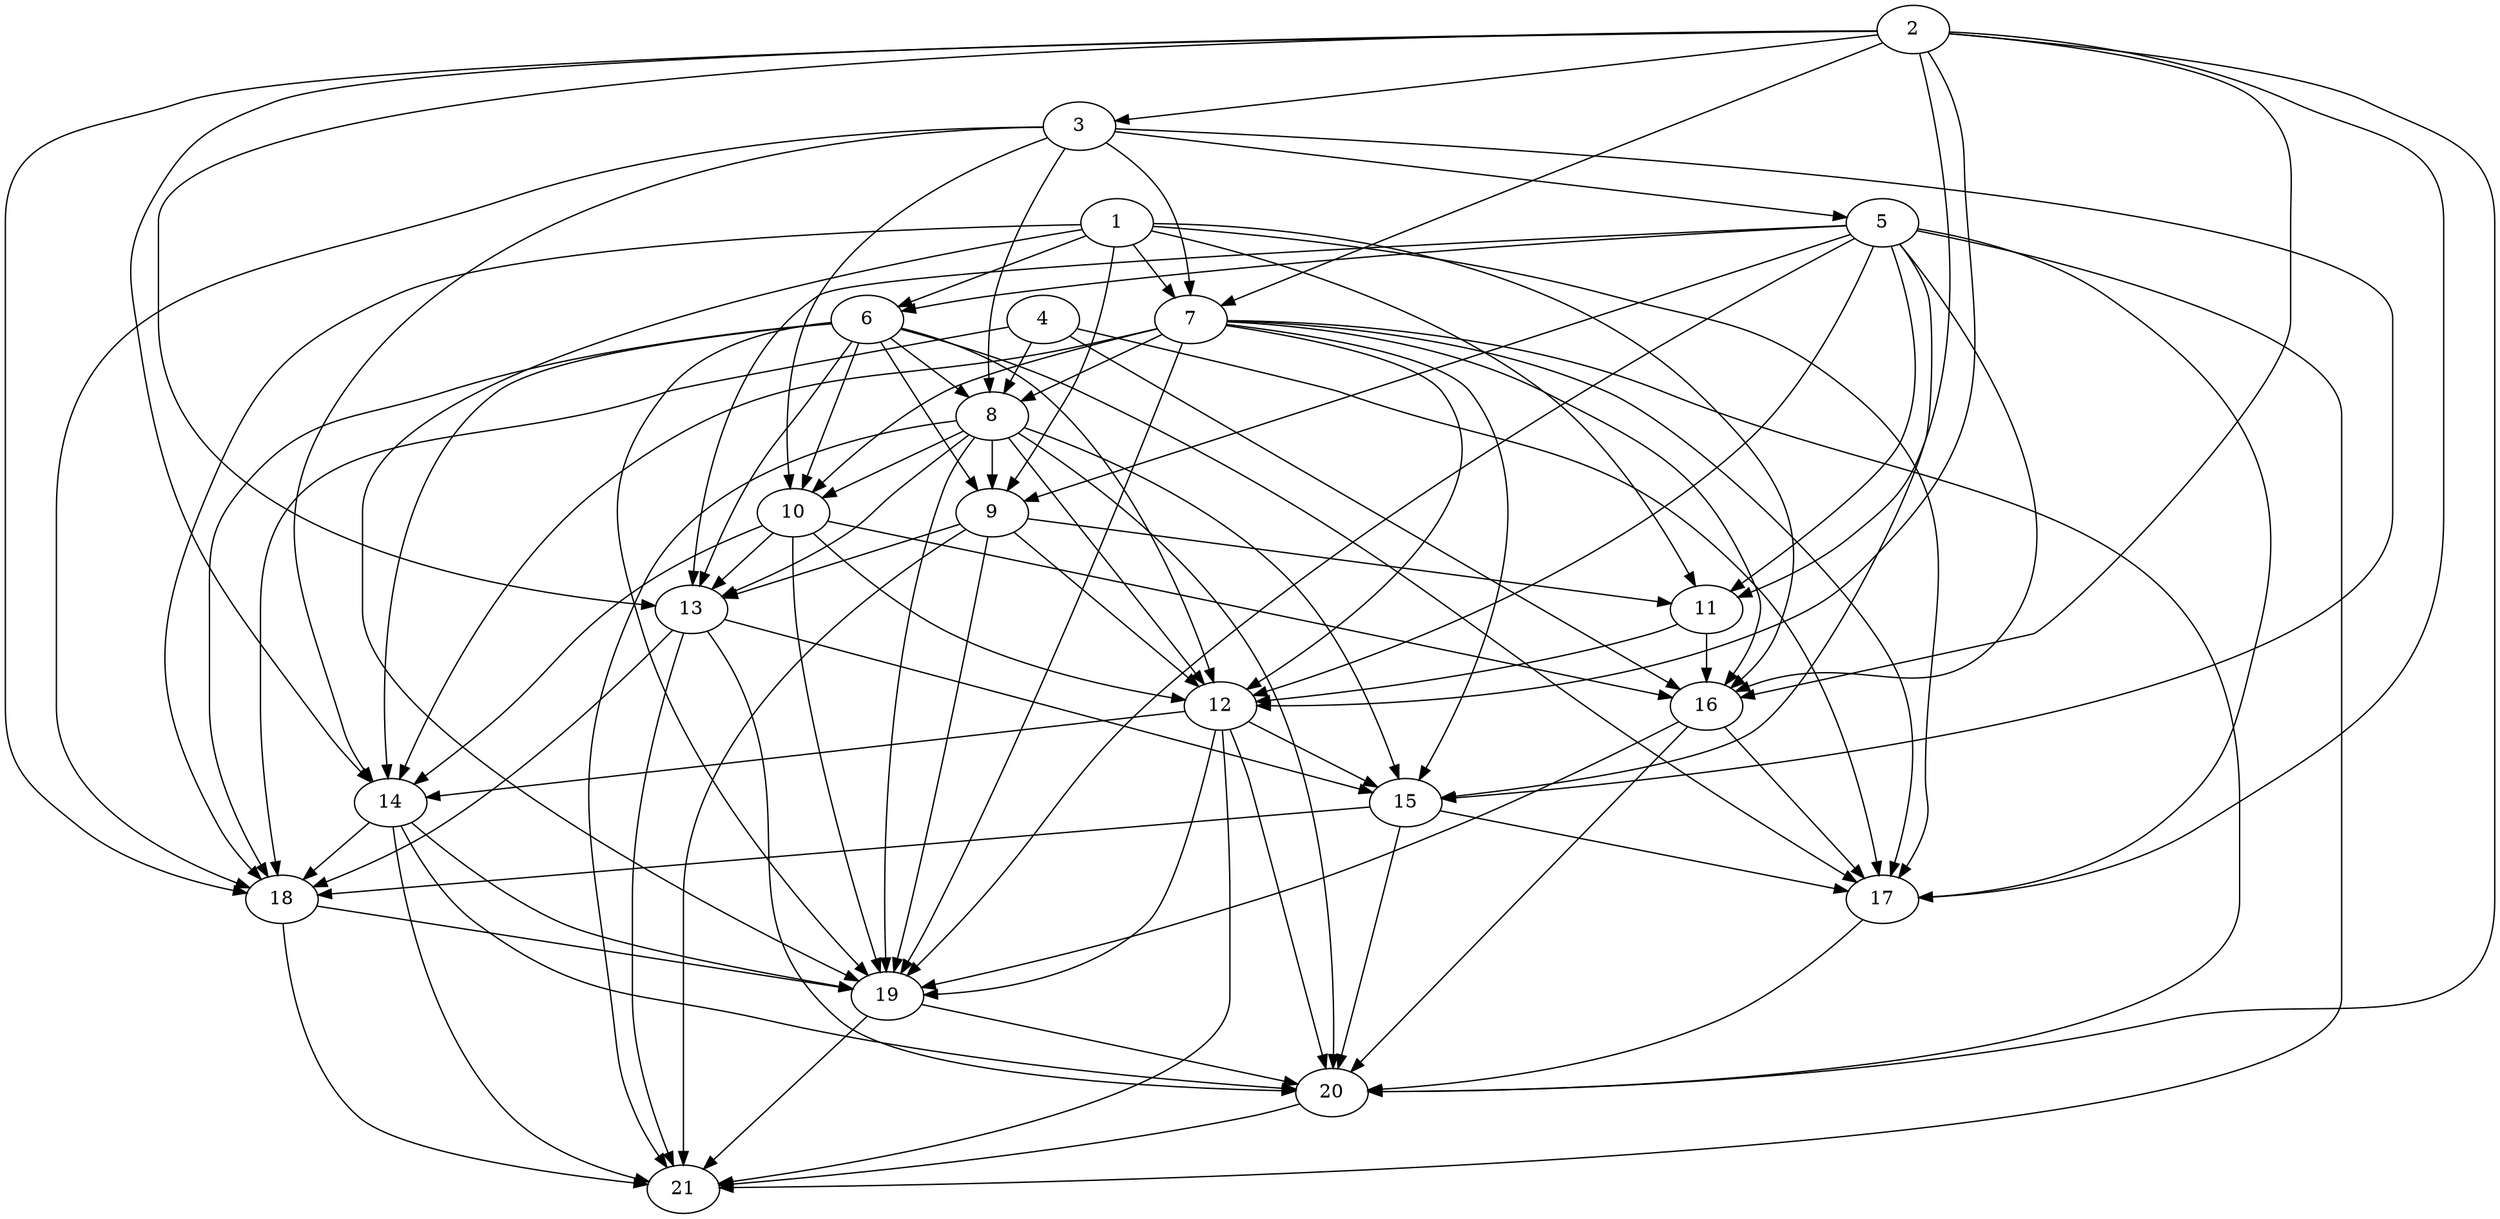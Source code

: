 digraph "Random_Nodes_21_Density_4.86_CCR_10.02_WeightType_Random" {
	graph ["Duplicate states"=49942,
		"Max states in OPEN"=30761,
		Modes="60000ms; partial expansion, ; Pruning: processor isomorphism, processor normalisation, task equivalence, equivalent schedule 2, ; \
F-value: new, DRT, ; Optimisation: list scheduling, ",
		"Node concurrency"=-1,
		"Number of processors"=16,
		"Pruned using list schedule length"=64199,
		"States removed from OPEN"=31026,
		"Time to schedule (ms)"=1054,
		"Total idle time"=46,
		"Total schedule length"=105,
		"Total sequential time"=126,
		"Total states created"=176533
	];
	1	 ["Finish time"=8,
		Processor=0,
		"Start time"=0,
		Weight=8];
	6	 ["Finish time"=30,
		Processor=1,
		"Start time"=23,
		Weight=7];
	1 -> 6	 [Weight=8];
	7	 ["Finish time"=34,
		Processor=1,
		"Start time"=30,
		Weight=4];
	1 -> 7	 [Weight=13];
	9	 ["Finish time"=45,
		Processor=1,
		"Start time"=38,
		Weight=7];
	1 -> 9	 [Weight=6];
	11	 ["Finish time"=49,
		Processor=1,
		"Start time"=45,
		Weight=4];
	1 -> 11	 [Weight=15];
	16	 ["Finish time"=67,
		Processor=0,
		"Start time"=62,
		Weight=5];
	1 -> 16	 [Weight=6];
	17	 ["Finish time"=86,
		Processor=1,
		"Start time"=84,
		Weight=2];
	1 -> 17	 [Weight=19];
	18	 ["Finish time"=84,
		Processor=1,
		"Start time"=77,
		Weight=7];
	1 -> 18	 [Weight=15];
	19	 ["Finish time"=92,
		Processor=1,
		"Start time"=86,
		Weight=6];
	1 -> 19	 [Weight=6];
	2	 ["Finish time"=8,
		Processor=1,
		"Start time"=0,
		Weight=8];
	3	 ["Finish time"=13,
		Processor=1,
		"Start time"=8,
		Weight=5];
	2 -> 3	 [Weight=21];
	2 -> 7	 [Weight=4];
	2 -> 11	 [Weight=21];
	12	 ["Finish time"=58,
		Processor=1,
		"Start time"=53,
		Weight=5];
	2 -> 12	 [Weight=19];
	13	 ["Finish time"=67,
		Processor=1,
		"Start time"=64,
		Weight=3];
	2 -> 13	 [Weight=4];
	14	 ["Finish time"=63,
		Processor=1,
		"Start time"=58,
		Weight=5];
	2 -> 14	 [Weight=11];
	2 -> 16	 [Weight=8];
	2 -> 17	 [Weight=4];
	2 -> 18	 [Weight=8];
	20	 ["Finish time"=97,
		Processor=1,
		"Start time"=92,
		Weight=5];
	2 -> 20	 [Weight=21];
	5	 ["Finish time"=23,
		Processor=1,
		"Start time"=13,
		Weight=10];
	3 -> 5	 [Weight=17];
	3 -> 7	 [Weight=4];
	8	 ["Finish time"=38,
		Processor=1,
		"Start time"=34,
		Weight=4];
	3 -> 8	 [Weight=6];
	10	 ["Finish time"=47,
		Processor=0,
		"Start time"=42,
		Weight=5];
	3 -> 10	 [Weight=11];
	3 -> 14	 [Weight=11];
	15	 ["Finish time"=77,
		Processor=1,
		"Start time"=67,
		Weight=10];
	3 -> 15	 [Weight=21];
	3 -> 18	 [Weight=19];
	4	 ["Finish time"=16,
		Processor=0,
		"Start time"=8,
		Weight=8];
	4 -> 8	 [Weight=6];
	4 -> 16	 [Weight=11];
	4 -> 17	 [Weight=15];
	4 -> 18	 [Weight=19];
	5 -> 6	 [Weight=13];
	5 -> 9	 [Weight=17];
	5 -> 11	 [Weight=15];
	5 -> 12	 [Weight=6];
	5 -> 13	 [Weight=17];
	5 -> 15	 [Weight=6];
	5 -> 16	 [Weight=21];
	5 -> 17	 [Weight=13];
	5 -> 19	 [Weight=8];
	21	 ["Finish time"=105,
		Processor=1,
		"Start time"=97,
		Weight=8];
	5 -> 21	 [Weight=15];
	6 -> 8	 [Weight=21];
	6 -> 9	 [Weight=17];
	6 -> 10	 [Weight=4];
	6 -> 12	 [Weight=15];
	6 -> 13	 [Weight=8];
	6 -> 14	 [Weight=15];
	6 -> 17	 [Weight=21];
	6 -> 18	 [Weight=6];
	6 -> 19	 [Weight=19];
	7 -> 8	 [Weight=17];
	7 -> 10	 [Weight=6];
	7 -> 12	 [Weight=13];
	7 -> 14	 [Weight=6];
	7 -> 15	 [Weight=11];
	7 -> 16	 [Weight=15];
	7 -> 17	 [Weight=8];
	7 -> 19	 [Weight=6];
	7 -> 20	 [Weight=6];
	8 -> 9	 [Weight=11];
	8 -> 10	 [Weight=4];
	8 -> 12	 [Weight=8];
	8 -> 13	 [Weight=17];
	8 -> 15	 [Weight=13];
	8 -> 19	 [Weight=15];
	8 -> 20	 [Weight=15];
	8 -> 21	 [Weight=17];
	9 -> 11	 [Weight=17];
	9 -> 12	 [Weight=4];
	9 -> 13	 [Weight=17];
	9 -> 19	 [Weight=21];
	9 -> 21	 [Weight=11];
	10 -> 12	 [Weight=6];
	10 -> 13	 [Weight=17];
	10 -> 14	 [Weight=6];
	10 -> 16	 [Weight=6];
	10 -> 19	 [Weight=21];
	11 -> 12	 [Weight=15];
	11 -> 16	 [Weight=13];
	12 -> 14	 [Weight=6];
	12 -> 15	 [Weight=17];
	12 -> 19	 [Weight=21];
	12 -> 20	 [Weight=8];
	12 -> 21	 [Weight=6];
	13 -> 15	 [Weight=15];
	13 -> 18	 [Weight=4];
	13 -> 20	 [Weight=19];
	13 -> 21	 [Weight=6];
	14 -> 18	 [Weight=15];
	14 -> 19	 [Weight=4];
	14 -> 20	 [Weight=15];
	14 -> 21	 [Weight=13];
	15 -> 17	 [Weight=21];
	15 -> 18	 [Weight=17];
	15 -> 20	 [Weight=4];
	16 -> 17	 [Weight=15];
	16 -> 19	 [Weight=8];
	16 -> 20	 [Weight=15];
	17 -> 20	 [Weight=17];
	18 -> 19	 [Weight=13];
	18 -> 21	 [Weight=17];
	19 -> 20	 [Weight=11];
	19 -> 21	 [Weight=21];
	20 -> 21	 [Weight=6];
}
